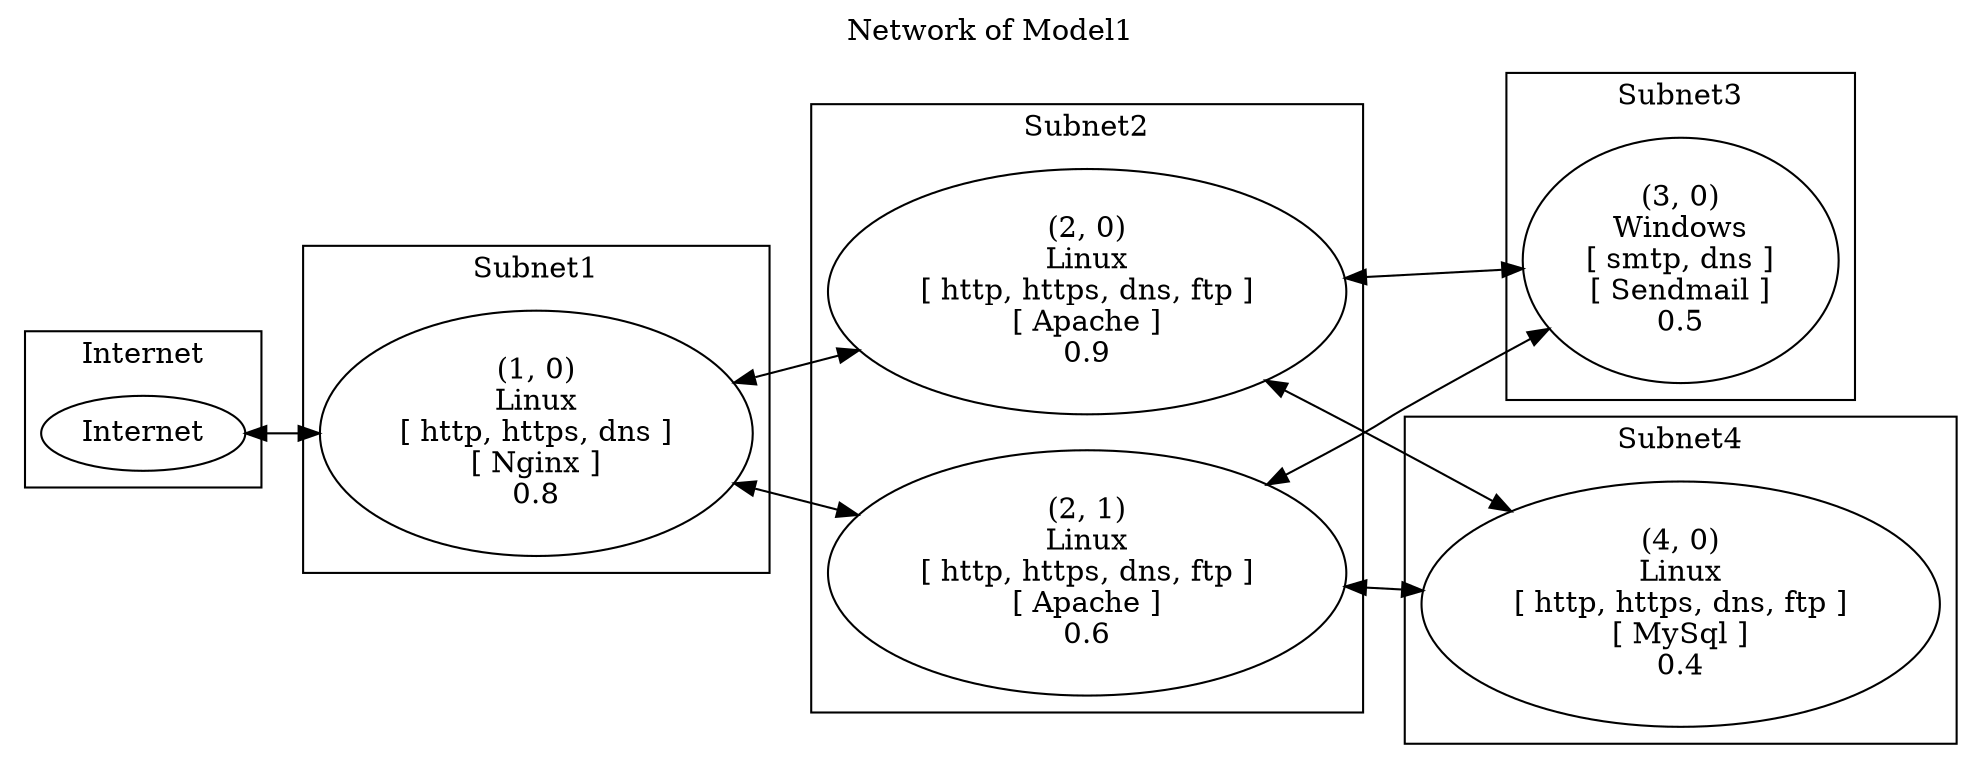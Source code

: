 digraph Network {

    label = "Network of Model1";
    labelloc = "t"; // place the label at the top
    rankdir=LR;
    compound=true;

    subgraph cluster_one { label="Internet"  Internet }
    subgraph cluster_two { label="Subnet1"  A }
    subgraph cluster_three { label="Subnet2" B C }
    subgraph cluster_four { label="Subnet3" D }
    subgraph cluster_five { label="Subnet4" E }

	A [label = "(1, 0)\nLinux\n[ http, https, dns ]\n[ Nginx ]\n0.8"]
    B [label = "(2, 0)\nLinux\n[ http, https, dns, ftp ]\n[ Apache ]\n0.9"]
    C [label = "(2, 1)\nLinux\n[ http, https, dns, ftp ]\n[ Apache ]\n0.6"]
    D [label = "(3, 0)\nWindows\n[ smtp, dns ]\n[ Sendmail ]\n0.5"]
    E [label = "(4, 0)\nLinux\n[ http, https, dns, ftp ]\n[ MySql ]\n0.4"]

    Internet -> A [dir=both]
    A -> B [dir=both]
    A -> C [dir=both]
    B -> D [dir=both]
    C -> D [dir=both]
    B -> E [dir=both]
    C -> E [dir=both]

}
